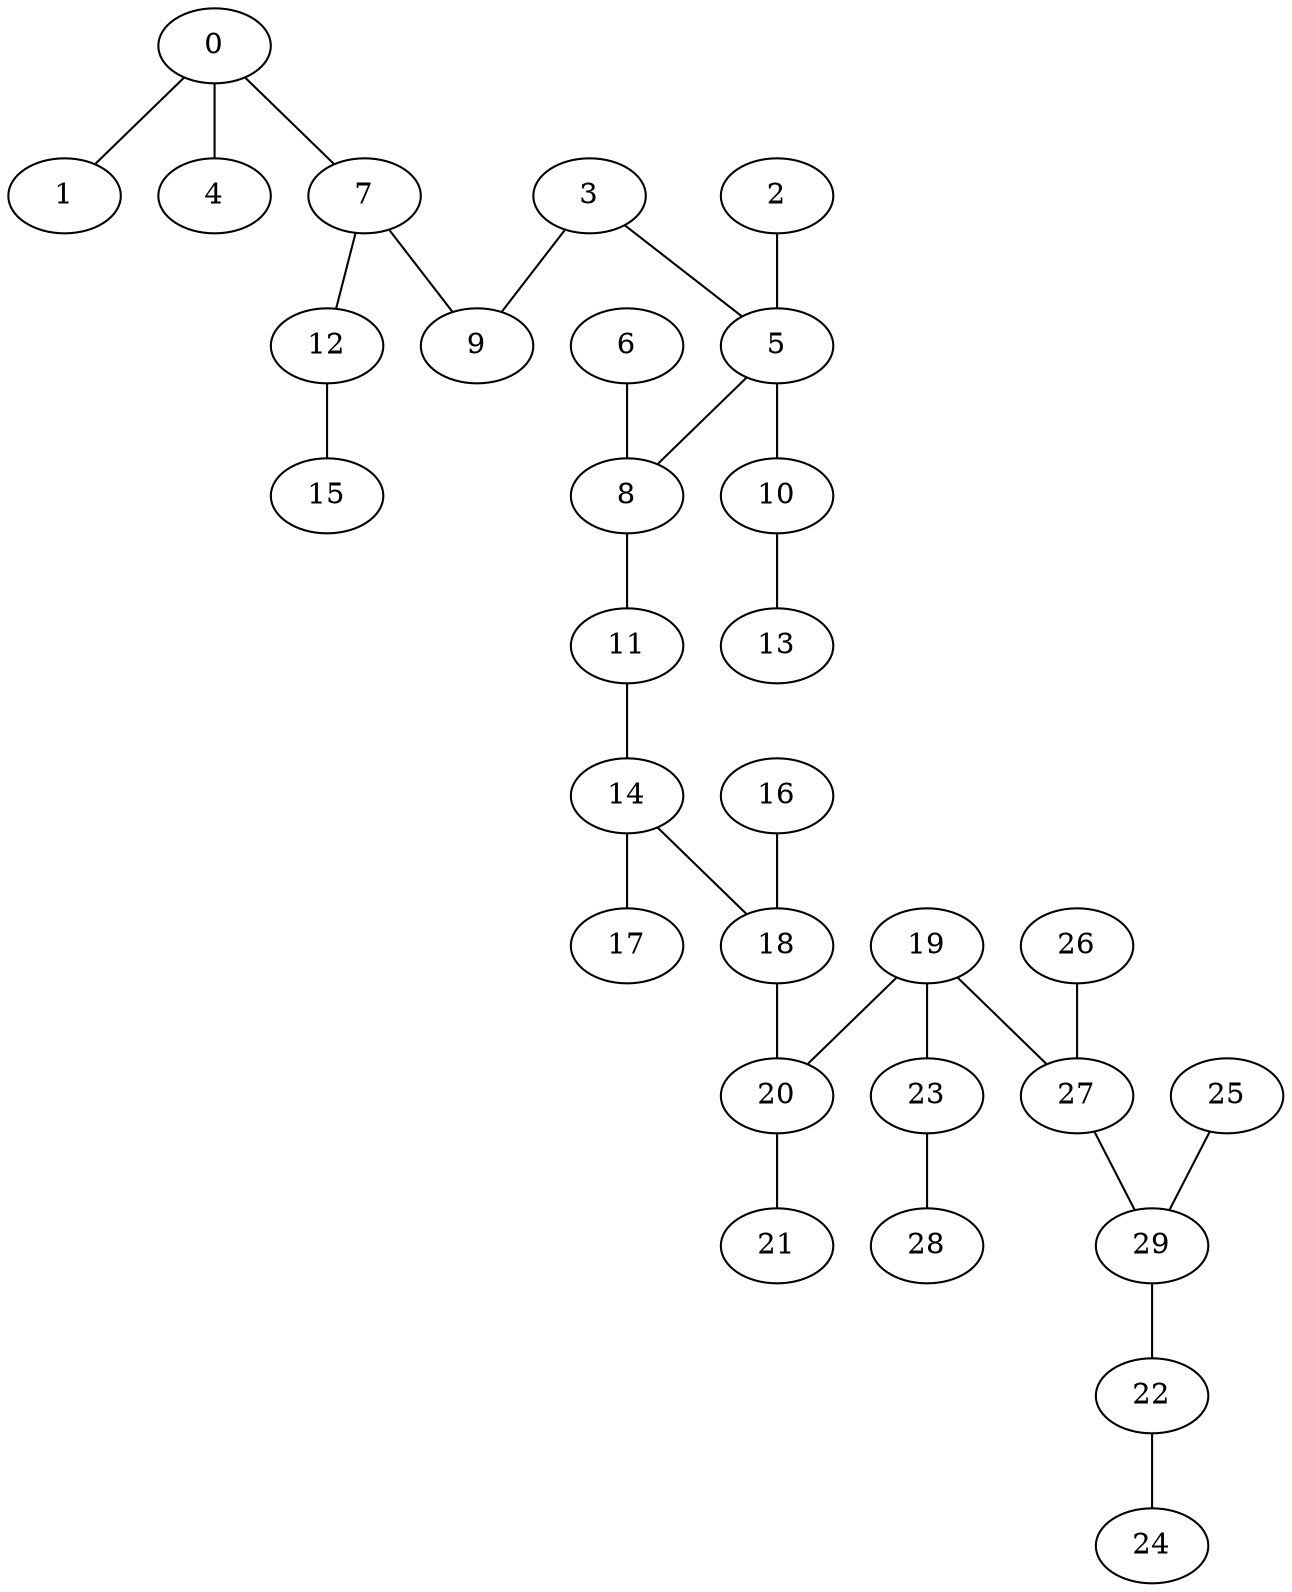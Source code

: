 strict graph G {
0;
1;
2;
3;
4;
5;
6;
7;
8;
9;
10;
11;
12;
13;
14;
15;
16;
17;
18;
19;
20;
21;
22;
23;
24;
25;
26;
27;
28;
29;
18 -- 20;
25 -- 29;
22 -- 24;
19 -- 20;
3 -- 5;
27 -- 29;
8 -- 11;
16 -- 18;
0 -- 1;
3 -- 9;
7 -- 12;
26 -- 27;
12 -- 15;
6 -- 8;
7 -- 9;
5 -- 8;
11 -- 14;
14 -- 18;
5 -- 10;
2 -- 5;
29 -- 22;
20 -- 21;
0 -- 4;
10 -- 13;
19 -- 23;
19 -- 27;
14 -- 17;
0 -- 7;
23 -- 28;
}
